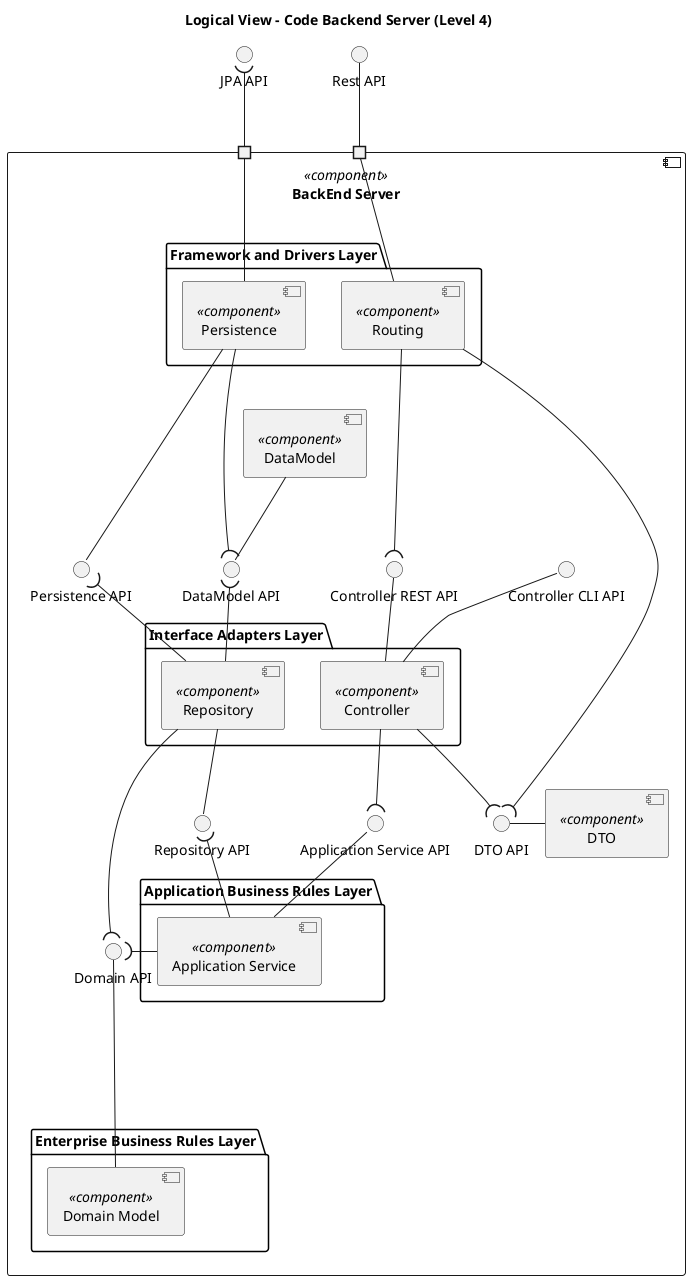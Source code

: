 @startuml
'https://plantuml.com/component-diagram

title Logical View - Code Backend Server (Level 4)


' Define outer interfaces
interface "Rest API" as RestAPI
'interface "External Service API" as ExternalServiceAPI
interface "JPA API" as JPAAPI
'interface "Weather API" as WeatherAPI
'interface "Smart Device API" as SmartDeviceAPI

' Define the main component
component "BackEnd Server" <<component>> as BE {
    port " " as OuterPortRestAPI
    port " " as OuterPortJPAAPI
'    port " " as OuterPortExternalServiceAPI
'    port " " as OuterPortInternalWeatherServiceAPI
'    port " " as OuterPortSmartDeviceAPI

    component "DataModel" <<component>>
    component "DTO" <<component>>

    package "Framework and Drivers Layer" as P1 {
        component "Routing" <<component>>
        component "Persistence" <<component>>
 '       component "Weather Gateway" <<component>>
 '       component "Smart Device Gateway" <<component>>
    }

    package "Interface Adapters Layer" as P2 {
        component "Controller" <<component>>
        component "Repository" <<component>>
  '      component "Weather Manager" <<component>>
  '      component "Smart Device Manager" <<component>>
    }

    package "Application Business Rules Layer" as P3 {
        component "Application Service" <<component>>
    }

    package "Enterprise Business Rules Layer" as P4 {
        component "Domain Model" <<component>>
    }

    ' Define internal interfaces
    interface "Controller REST API" as ControllerAPI
    interface "Controller CLI API" as ControllerCLIAPI
    interface "DataModel API" as DataModelAPI
    interface "Persistence API" as PersistenceAPI
'    interface "Weather Gateway API" as WeatherGatewayAPI
'    interface "Smart Device Gateway API" as SmartDeviceGatewayAPI
    interface "Domain API" as DomainAPI
    interface "Application Service API" as ApplicationServiceAPI
    interface "DTO API" as DTOAPI
    interface "Repository API" as RepositoryAPI
 '   interface "Weather Service API" as WeatherServiceAPIInternal
 '   interface "Smart Device Manager API" as SmartDeviceManagerAPI
}


' Outer port connections
OuterPortRestAPI -up- RestAPI
'OuterPortExternalServiceAPI -up-( ExternalServiceAPI
OuterPortJPAAPI -up-( JPAAPI
'OuterPortInternalWeatherServiceAPI -up-( WeatherAPI
'OuterPortSmartDeviceAPI -up-( SmartDeviceAPI

' Connecting framework and drivers layers to outer ports
OuterPortRestAPI -down-- "Routing"
OuterPortJPAAPI -down-- "Persistence"
'OuterPortExternalServiceAPI -down-- "Weather Gateway"
'OuterPortInternalWeatherServiceAPI -down- "Weather Gateway"
'OuterPortSmartDeviceAPI -down- "Smart Device Gateway"

' Connecting framework and drivers layer to interface layer APIs
"Routing" -down--( ControllerAPI
"Routing" --( DTOAPI
"DataModel" -down- DataModelAPI
"Persistence" -down--( DataModelAPI
"Persistence" -down-- PersistenceAPI
'"Weather Gateway" -down-- WeatherGatewayAPI
'"Smart Device Gateway" -down-- SmartDeviceGatewayAPI

' Connecting interface adapter layer to their APIs
"Controller" -up- ControllerAPI
"Controller" -up- ControllerCLIAPI
"Repository" -down- RepositoryAPI
"Repository" -up-( DataModelAPI
"Repository" -up-( PersistenceAPI
'"Weather Manager" -up-( WeatherGatewayAPI
'"Smart Device Manager" -up-( SmartDeviceGatewayAPI

' Connecting interface adapter layer to application business rules APIs
"DTO" -left- DTOAPI
"Controller" --( ApplicationServiceAPI
"Controller" --( DTOAPI
"Repository" -down--( DomainAPI
'"Weather Manager" -down-- WeatherServiceAPIInternal
'"Smart Device Manager" -down-- SmartDeviceManagerAPI

' Connecting application business rules components APIs
ApplicationServiceAPI -down- "Application Service"
'"Application Service" -up-( SmartDeviceManagerAPI
'"Application Service" -up-( WeatherServiceAPIInternal
"Application Service" -left-( DomainAPI
"Application Service" -up-( RepositoryAPI

' Connecting Domain model to its API
"Domain Model" -up--- DomainAPI


@enduml
